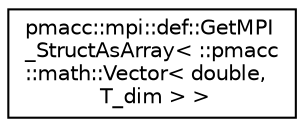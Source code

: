 digraph "Graphical Class Hierarchy"
{
 // LATEX_PDF_SIZE
  edge [fontname="Helvetica",fontsize="10",labelfontname="Helvetica",labelfontsize="10"];
  node [fontname="Helvetica",fontsize="10",shape=record];
  rankdir="LR";
  Node0 [label="pmacc::mpi::def::GetMPI\l_StructAsArray\< ::pmacc\l::math::Vector\< double,\l T_dim \> \>",height=0.2,width=0.4,color="black", fillcolor="white", style="filled",URL="$structpmacc_1_1mpi_1_1def_1_1_get_m_p_i___struct_as_array_3_01_1_1pmacc_1_1math_1_1_vector_3_01double_00_01_t__dim_01_4_01_4.html",tooltip=" "];
}
